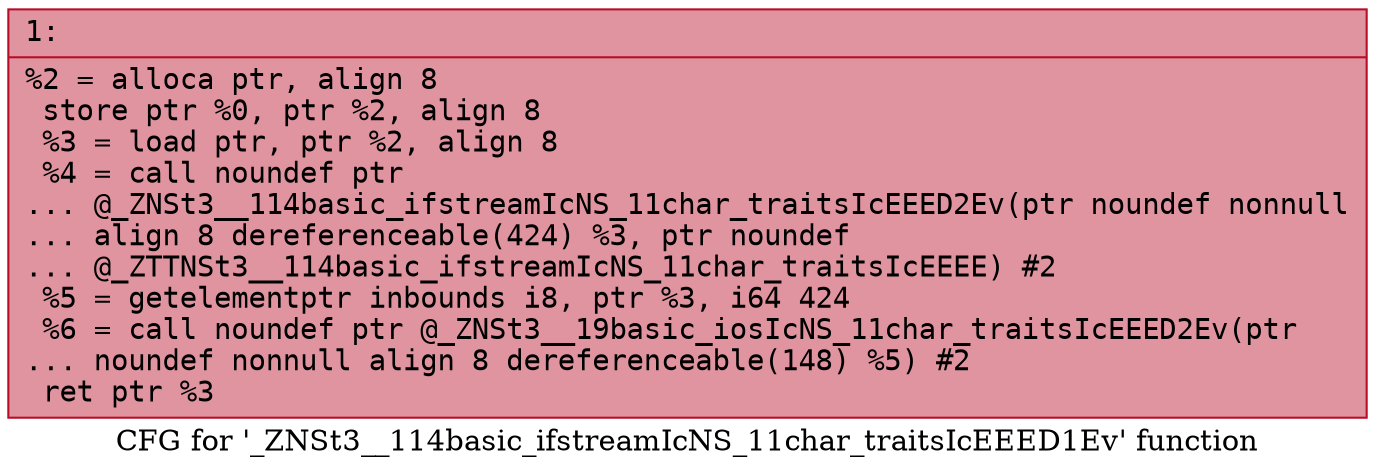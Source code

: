 digraph "CFG for '_ZNSt3__114basic_ifstreamIcNS_11char_traitsIcEEED1Ev' function" {
	label="CFG for '_ZNSt3__114basic_ifstreamIcNS_11char_traitsIcEEED1Ev' function";

	Node0x6000005d2f30 [shape=record,color="#b70d28ff", style=filled, fillcolor="#b70d2870" fontname="Courier",label="{1:\l|  %2 = alloca ptr, align 8\l  store ptr %0, ptr %2, align 8\l  %3 = load ptr, ptr %2, align 8\l  %4 = call noundef ptr\l... @_ZNSt3__114basic_ifstreamIcNS_11char_traitsIcEEED2Ev(ptr noundef nonnull\l... align 8 dereferenceable(424) %3, ptr noundef\l... @_ZTTNSt3__114basic_ifstreamIcNS_11char_traitsIcEEEE) #2\l  %5 = getelementptr inbounds i8, ptr %3, i64 424\l  %6 = call noundef ptr @_ZNSt3__19basic_iosIcNS_11char_traitsIcEEED2Ev(ptr\l... noundef nonnull align 8 dereferenceable(148) %5) #2\l  ret ptr %3\l}"];
}
